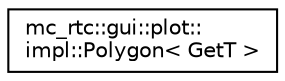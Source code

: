 digraph "Graphical Class Hierarchy"
{
 // INTERACTIVE_SVG=YES
 // LATEX_PDF_SIZE
  edge [fontname="Helvetica",fontsize="10",labelfontname="Helvetica",labelfontsize="10"];
  node [fontname="Helvetica",fontsize="10",shape=record];
  rankdir="LR";
  Node0 [label="mc_rtc::gui::plot::\limpl::Polygon\< GetT \>",height=0.2,width=0.4,color="black", fillcolor="white", style="filled",URL="$structmc__rtc_1_1gui_1_1plot_1_1impl_1_1Polygon.html",tooltip=" "];
}
